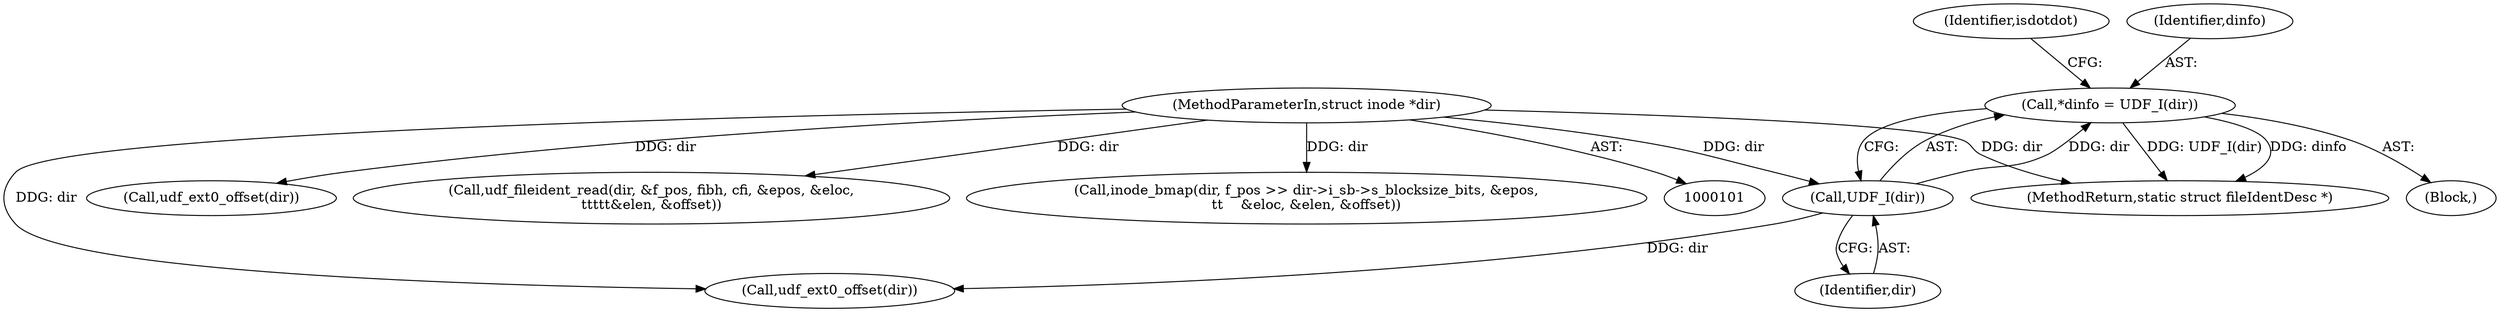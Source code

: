 digraph "0_linux_0e5cc9a40ada6046e6bc3bdfcd0c0d7e4b706b14_0@pointer" {
"1000127" [label="(Call,*dinfo = UDF_I(dir))"];
"1000129" [label="(Call,UDF_I(dir))"];
"1000102" [label="(MethodParameterIn,struct inode *dir)"];
"1000127" [label="(Call,*dinfo = UDF_I(dir))"];
"1000158" [label="(Call,udf_ext0_offset(dir))"];
"1000129" [label="(Call,UDF_I(dir))"];
"1000102" [label="(MethodParameterIn,struct inode *dir)"];
"1000165" [label="(Call,udf_ext0_offset(dir))"];
"1000133" [label="(Identifier,isdotdot)"];
"1000106" [label="(Block,)"];
"1000510" [label="(MethodReturn,static struct fileIdentDesc *)"];
"1000308" [label="(Call,udf_fileident_read(dir, &f_pos, fibh, cfi, &epos, &eloc,\n\t\t\t\t\t&elen, &offset))"];
"1000130" [label="(Identifier,dir)"];
"1000128" [label="(Identifier,dinfo)"];
"1000202" [label="(Call,inode_bmap(dir, f_pos >> dir->i_sb->s_blocksize_bits, &epos,\n\t\t    &eloc, &elen, &offset))"];
"1000127" -> "1000106"  [label="AST: "];
"1000127" -> "1000129"  [label="CFG: "];
"1000128" -> "1000127"  [label="AST: "];
"1000129" -> "1000127"  [label="AST: "];
"1000133" -> "1000127"  [label="CFG: "];
"1000127" -> "1000510"  [label="DDG: UDF_I(dir)"];
"1000127" -> "1000510"  [label="DDG: dinfo"];
"1000129" -> "1000127"  [label="DDG: dir"];
"1000129" -> "1000130"  [label="CFG: "];
"1000130" -> "1000129"  [label="AST: "];
"1000102" -> "1000129"  [label="DDG: dir"];
"1000129" -> "1000158"  [label="DDG: dir"];
"1000102" -> "1000101"  [label="AST: "];
"1000102" -> "1000510"  [label="DDG: dir"];
"1000102" -> "1000158"  [label="DDG: dir"];
"1000102" -> "1000165"  [label="DDG: dir"];
"1000102" -> "1000202"  [label="DDG: dir"];
"1000102" -> "1000308"  [label="DDG: dir"];
}
